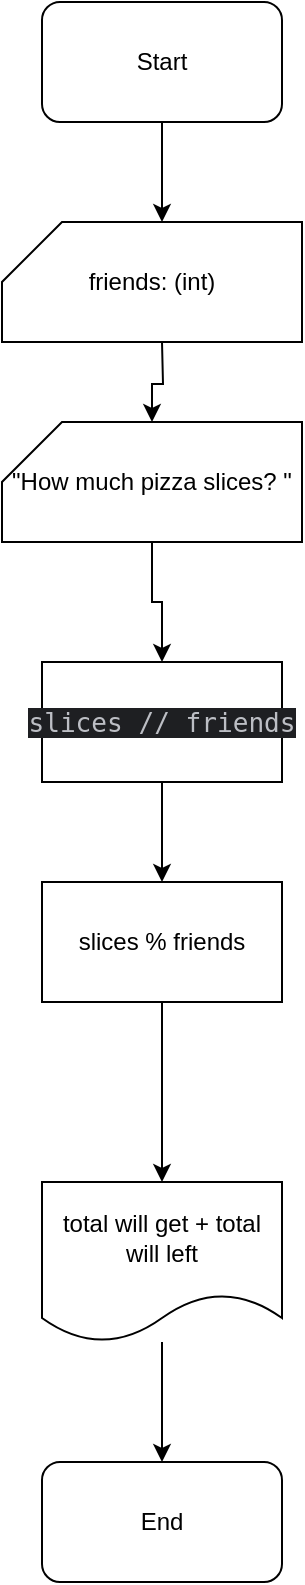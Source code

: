 <mxfile version="24.7.8">
  <diagram name="Page-1" id="XaAJK7287nfvG3IUYAX4">
    <mxGraphModel dx="887" dy="1010" grid="1" gridSize="10" guides="1" tooltips="1" connect="1" arrows="1" fold="1" page="1" pageScale="1" pageWidth="850" pageHeight="1100" math="0" shadow="0">
      <root>
        <mxCell id="0" />
        <mxCell id="1" parent="0" />
        <mxCell id="EfeDmqthlQ6lufMdcrrF-1" value="" style="edgeStyle=orthogonalEdgeStyle;rounded=0;orthogonalLoop=1;jettySize=auto;html=1;" edge="1" parent="1" source="EfeDmqthlQ6lufMdcrrF-2">
          <mxGeometry relative="1" as="geometry">
            <mxPoint x="450" y="140" as="targetPoint" />
          </mxGeometry>
        </mxCell>
        <mxCell id="EfeDmqthlQ6lufMdcrrF-2" value="Start" style="rounded=1;whiteSpace=wrap;html=1;" vertex="1" parent="1">
          <mxGeometry x="390" y="30" width="120" height="60" as="geometry" />
        </mxCell>
        <mxCell id="EfeDmqthlQ6lufMdcrrF-3" value="" style="edgeStyle=orthogonalEdgeStyle;rounded=0;orthogonalLoop=1;jettySize=auto;html=1;" edge="1" parent="1" source="EfeDmqthlQ6lufMdcrrF-4" target="EfeDmqthlQ6lufMdcrrF-8">
          <mxGeometry relative="1" as="geometry" />
        </mxCell>
        <mxCell id="EfeDmqthlQ6lufMdcrrF-4" value="&quot;How much pizza slices? &quot;" style="shape=card;whiteSpace=wrap;html=1;" vertex="1" parent="1">
          <mxGeometry x="370" y="240" width="150" height="60" as="geometry" />
        </mxCell>
        <mxCell id="EfeDmqthlQ6lufMdcrrF-5" value="" style="edgeStyle=orthogonalEdgeStyle;rounded=0;orthogonalLoop=1;jettySize=auto;html=1;" edge="1" parent="1" target="EfeDmqthlQ6lufMdcrrF-4">
          <mxGeometry relative="1" as="geometry">
            <mxPoint x="450.0" y="200" as="sourcePoint" />
          </mxGeometry>
        </mxCell>
        <mxCell id="EfeDmqthlQ6lufMdcrrF-7" value="" style="edgeStyle=orthogonalEdgeStyle;rounded=0;orthogonalLoop=1;jettySize=auto;html=1;" edge="1" parent="1" source="EfeDmqthlQ6lufMdcrrF-8" target="EfeDmqthlQ6lufMdcrrF-10">
          <mxGeometry relative="1" as="geometry" />
        </mxCell>
        <mxCell id="EfeDmqthlQ6lufMdcrrF-8" value="&lt;div style=&quot;background-color:#1e1f22;color:#bcbec4&quot;&gt;&lt;pre style=&quot;font-family:&#39;JetBrains Mono&#39;,monospace;font-size:9.8pt;&quot;&gt;slices // friends&lt;/pre&gt;&lt;/div&gt;" style="rounded=0;whiteSpace=wrap;html=1;" vertex="1" parent="1">
          <mxGeometry x="390" y="360" width="120" height="60" as="geometry" />
        </mxCell>
        <mxCell id="EfeDmqthlQ6lufMdcrrF-9" value="" style="edgeStyle=orthogonalEdgeStyle;rounded=0;orthogonalLoop=1;jettySize=auto;html=1;" edge="1" parent="1" source="EfeDmqthlQ6lufMdcrrF-10" target="EfeDmqthlQ6lufMdcrrF-12">
          <mxGeometry relative="1" as="geometry" />
        </mxCell>
        <mxCell id="EfeDmqthlQ6lufMdcrrF-10" value="slices % friends" style="rounded=0;whiteSpace=wrap;html=1;" vertex="1" parent="1">
          <mxGeometry x="390" y="470" width="120" height="60" as="geometry" />
        </mxCell>
        <mxCell id="EfeDmqthlQ6lufMdcrrF-11" value="" style="edgeStyle=orthogonalEdgeStyle;rounded=0;orthogonalLoop=1;jettySize=auto;html=1;" edge="1" parent="1" source="EfeDmqthlQ6lufMdcrrF-12" target="EfeDmqthlQ6lufMdcrrF-13">
          <mxGeometry relative="1" as="geometry" />
        </mxCell>
        <mxCell id="EfeDmqthlQ6lufMdcrrF-12" value="total will get + total will left" style="shape=document;whiteSpace=wrap;html=1;boundedLbl=1;" vertex="1" parent="1">
          <mxGeometry x="390" y="620" width="120" height="80" as="geometry" />
        </mxCell>
        <mxCell id="EfeDmqthlQ6lufMdcrrF-13" value="End" style="rounded=1;whiteSpace=wrap;html=1;" vertex="1" parent="1">
          <mxGeometry x="390" y="760" width="120" height="60" as="geometry" />
        </mxCell>
        <mxCell id="EfeDmqthlQ6lufMdcrrF-14" value="friends: (int)" style="shape=card;whiteSpace=wrap;html=1;" vertex="1" parent="1">
          <mxGeometry x="370" y="140" width="150" height="60" as="geometry" />
        </mxCell>
      </root>
    </mxGraphModel>
  </diagram>
</mxfile>
